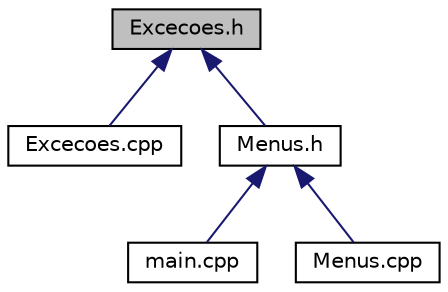 digraph "Excecoes.h"
{
  edge [fontname="Helvetica",fontsize="10",labelfontname="Helvetica",labelfontsize="10"];
  node [fontname="Helvetica",fontsize="10",shape=record];
  Node2 [label="Excecoes.h",height=0.2,width=0.4,color="black", fillcolor="grey75", style="filled", fontcolor="black"];
  Node2 -> Node3 [dir="back",color="midnightblue",fontsize="10",style="solid"];
  Node3 [label="Excecoes.cpp",height=0.2,width=0.4,color="black", fillcolor="white", style="filled",URL="$_excecoes_8cpp.html"];
  Node2 -> Node4 [dir="back",color="midnightblue",fontsize="10",style="solid"];
  Node4 [label="Menus.h",height=0.2,width=0.4,color="black", fillcolor="white", style="filled",URL="$_menus_8h.html"];
  Node4 -> Node5 [dir="back",color="midnightblue",fontsize="10",style="solid"];
  Node5 [label="main.cpp",height=0.2,width=0.4,color="black", fillcolor="white", style="filled",URL="$main_8cpp.html"];
  Node4 -> Node6 [dir="back",color="midnightblue",fontsize="10",style="solid"];
  Node6 [label="Menus.cpp",height=0.2,width=0.4,color="black", fillcolor="white", style="filled",URL="$_menus_8cpp.html"];
}
